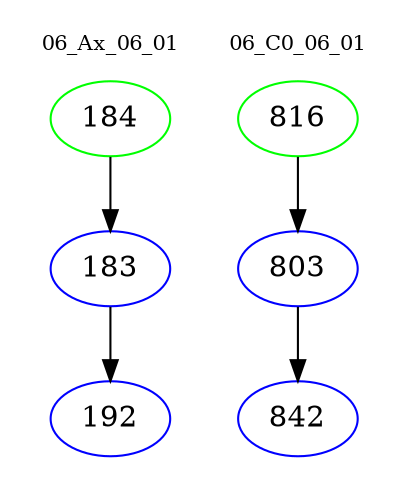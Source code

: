 digraph{
subgraph cluster_0 {
color = white
label = "06_Ax_06_01";
fontsize=10;
T0_184 [label="184", color="green"]
T0_184 -> T0_183 [color="black"]
T0_183 [label="183", color="blue"]
T0_183 -> T0_192 [color="black"]
T0_192 [label="192", color="blue"]
}
subgraph cluster_1 {
color = white
label = "06_C0_06_01";
fontsize=10;
T1_816 [label="816", color="green"]
T1_816 -> T1_803 [color="black"]
T1_803 [label="803", color="blue"]
T1_803 -> T1_842 [color="black"]
T1_842 [label="842", color="blue"]
}
}
